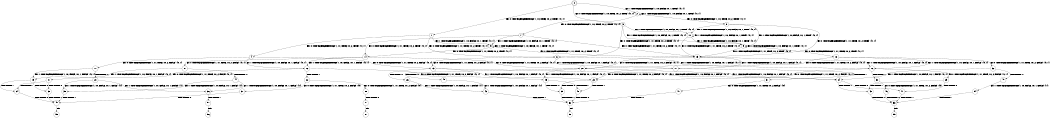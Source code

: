 digraph BCG {
size = "7, 10.5";
center = TRUE;
node [shape = circle];
0 [peripheries = 2];
0 -> 1 [label = "EX !0 !ATOMIC_EXCH_BRANCH (1, +0, TRUE, +0, 2, TRUE) !{0, 1}"];
0 -> 2 [label = "EX !1 !ATOMIC_EXCH_BRANCH (1, +0, FALSE, +0, 1, TRUE) !{0, 1}"];
0 -> 3 [label = "EX !0 !ATOMIC_EXCH_BRANCH (1, +0, TRUE, +0, 2, TRUE) !{0, 1}"];
1 -> 4 [label = "EX !0 !ATOMIC_EXCH_BRANCH (1, +1, TRUE, +0, 2, TRUE) !{0, 1}"];
1 -> 5 [label = "EX !1 !ATOMIC_EXCH_BRANCH (1, +0, FALSE, +0, 1, TRUE) !{0, 1}"];
1 -> 6 [label = "EX !0 !ATOMIC_EXCH_BRANCH (1, +1, TRUE, +0, 2, TRUE) !{0, 1}"];
2 -> 2 [label = "EX !1 !ATOMIC_EXCH_BRANCH (1, +0, FALSE, +0, 1, TRUE) !{0, 1}"];
2 -> 7 [label = "EX !0 !ATOMIC_EXCH_BRANCH (1, +0, TRUE, +0, 2, TRUE) !{0, 1}"];
2 -> 8 [label = "EX !0 !ATOMIC_EXCH_BRANCH (1, +0, TRUE, +0, 2, TRUE) !{0, 1}"];
3 -> 9 [label = "EX !1 !ATOMIC_EXCH_BRANCH (1, +0, FALSE, +0, 1, TRUE) !{0, 1}"];
3 -> 6 [label = "EX !0 !ATOMIC_EXCH_BRANCH (1, +1, TRUE, +0, 2, TRUE) !{0, 1}"];
3 -> 10 [label = "EX !1 !ATOMIC_EXCH_BRANCH (1, +0, FALSE, +0, 1, TRUE) !{0, 1}"];
4 -> 11 [label = "EX !0 !ATOMIC_EXCH_BRANCH (1, +1, TRUE, +0, 2, FALSE) !{0, 1}"];
4 -> 12 [label = "EX !1 !ATOMIC_EXCH_BRANCH (1, +0, FALSE, +0, 1, FALSE) !{0, 1}"];
4 -> 13 [label = "EX !0 !ATOMIC_EXCH_BRANCH (1, +1, TRUE, +0, 2, FALSE) !{0, 1}"];
5 -> 14 [label = "EX !0 !ATOMIC_EXCH_BRANCH (1, +1, TRUE, +0, 2, TRUE) !{0, 1}"];
5 -> 5 [label = "EX !1 !ATOMIC_EXCH_BRANCH (1, +0, FALSE, +0, 1, TRUE) !{0, 1}"];
5 -> 15 [label = "EX !0 !ATOMIC_EXCH_BRANCH (1, +1, TRUE, +0, 2, TRUE) !{0, 1}"];
6 -> 16 [label = "EX !1 !ATOMIC_EXCH_BRANCH (1, +0, FALSE, +0, 1, FALSE) !{0, 1}"];
6 -> 13 [label = "EX !0 !ATOMIC_EXCH_BRANCH (1, +1, TRUE, +0, 2, FALSE) !{0, 1}"];
6 -> 17 [label = "EX !1 !ATOMIC_EXCH_BRANCH (1, +0, FALSE, +0, 1, FALSE) !{0, 1}"];
7 -> 14 [label = "EX !0 !ATOMIC_EXCH_BRANCH (1, +1, TRUE, +0, 2, TRUE) !{0, 1}"];
7 -> 5 [label = "EX !1 !ATOMIC_EXCH_BRANCH (1, +0, FALSE, +0, 1, TRUE) !{0, 1}"];
7 -> 15 [label = "EX !0 !ATOMIC_EXCH_BRANCH (1, +1, TRUE, +0, 2, TRUE) !{0, 1}"];
8 -> 9 [label = "EX !1 !ATOMIC_EXCH_BRANCH (1, +0, FALSE, +0, 1, TRUE) !{0, 1}"];
8 -> 15 [label = "EX !0 !ATOMIC_EXCH_BRANCH (1, +1, TRUE, +0, 2, TRUE) !{0, 1}"];
8 -> 10 [label = "EX !1 !ATOMIC_EXCH_BRANCH (1, +0, FALSE, +0, 1, TRUE) !{0, 1}"];
9 -> 18 [label = "EX !0 !ATOMIC_EXCH_BRANCH (1, +1, TRUE, +0, 2, TRUE) !{0, 1}"];
9 -> 9 [label = "EX !1 !ATOMIC_EXCH_BRANCH (1, +0, FALSE, +0, 1, TRUE) !{0, 1}"];
9 -> 15 [label = "EX !0 !ATOMIC_EXCH_BRANCH (1, +1, TRUE, +0, 2, TRUE) !{0, 1}"];
10 -> 9 [label = "EX !1 !ATOMIC_EXCH_BRANCH (1, +0, FALSE, +0, 1, TRUE) !{0, 1}"];
10 -> 15 [label = "EX !0 !ATOMIC_EXCH_BRANCH (1, +1, TRUE, +0, 2, TRUE) !{0, 1}"];
10 -> 10 [label = "EX !1 !ATOMIC_EXCH_BRANCH (1, +0, FALSE, +0, 1, TRUE) !{0, 1}"];
11 -> 19 [label = "EX !1 !ATOMIC_EXCH_BRANCH (1, +0, FALSE, +0, 1, FALSE) !{0, 1}"];
11 -> 20 [label = "TERMINATE !0"];
12 -> 21 [label = "EX !0 !ATOMIC_EXCH_BRANCH (1, +1, TRUE, +0, 2, FALSE) !{0, 1}"];
12 -> 22 [label = "TERMINATE !1"];
12 -> 23 [label = "EX !0 !ATOMIC_EXCH_BRANCH (1, +1, TRUE, +0, 2, FALSE) !{0, 1}"];
13 -> 24 [label = "EX !1 !ATOMIC_EXCH_BRANCH (1, +0, FALSE, +0, 1, FALSE) !{0, 1}"];
13 -> 25 [label = "EX !1 !ATOMIC_EXCH_BRANCH (1, +0, FALSE, +0, 1, FALSE) !{0, 1}"];
13 -> 26 [label = "TERMINATE !0"];
14 -> 27 [label = "EX !0 !ATOMIC_EXCH_BRANCH (1, +1, TRUE, +0, 2, FALSE) !{0, 1}"];
14 -> 12 [label = "EX !1 !ATOMIC_EXCH_BRANCH (1, +0, FALSE, +0, 1, FALSE) !{0, 1}"];
14 -> 28 [label = "EX !0 !ATOMIC_EXCH_BRANCH (1, +1, TRUE, +0, 2, FALSE) !{0, 1}"];
15 -> 16 [label = "EX !1 !ATOMIC_EXCH_BRANCH (1, +0, FALSE, +0, 1, FALSE) !{0, 1}"];
15 -> 28 [label = "EX !0 !ATOMIC_EXCH_BRANCH (1, +1, TRUE, +0, 2, FALSE) !{0, 1}"];
15 -> 17 [label = "EX !1 !ATOMIC_EXCH_BRANCH (1, +0, FALSE, +0, 1, FALSE) !{0, 1}"];
16 -> 29 [label = "EX !0 !ATOMIC_EXCH_BRANCH (1, +1, TRUE, +0, 2, FALSE) !{0, 1}"];
16 -> 30 [label = "TERMINATE !1"];
16 -> 23 [label = "EX !0 !ATOMIC_EXCH_BRANCH (1, +1, TRUE, +0, 2, FALSE) !{0, 1}"];
17 -> 23 [label = "EX !0 !ATOMIC_EXCH_BRANCH (1, +1, TRUE, +0, 2, FALSE) !{0, 1}"];
17 -> 31 [label = "TERMINATE !1"];
18 -> 32 [label = "EX !0 !ATOMIC_EXCH_BRANCH (1, +1, TRUE, +0, 2, FALSE) !{0, 1}"];
18 -> 16 [label = "EX !1 !ATOMIC_EXCH_BRANCH (1, +0, FALSE, +0, 1, FALSE) !{0, 1}"];
18 -> 28 [label = "EX !0 !ATOMIC_EXCH_BRANCH (1, +1, TRUE, +0, 2, FALSE) !{0, 1}"];
19 -> 33 [label = "TERMINATE !0"];
19 -> 34 [label = "TERMINATE !1"];
20 -> 35 [label = "EX !1 !ATOMIC_EXCH_BRANCH (1, +0, FALSE, +0, 1, FALSE) !{1}"];
20 -> 36 [label = "EX !1 !ATOMIC_EXCH_BRANCH (1, +0, FALSE, +0, 1, FALSE) !{1}"];
21 -> 33 [label = "TERMINATE !0"];
21 -> 34 [label = "TERMINATE !1"];
22 -> 37 [label = "EX !0 !ATOMIC_EXCH_BRANCH (1, +1, TRUE, +0, 2, FALSE) !{0}"];
22 -> 38 [label = "EX !0 !ATOMIC_EXCH_BRANCH (1, +1, TRUE, +0, 2, FALSE) !{0}"];
23 -> 39 [label = "TERMINATE !0"];
23 -> 40 [label = "TERMINATE !1"];
24 -> 41 [label = "TERMINATE !0"];
24 -> 42 [label = "TERMINATE !1"];
25 -> 39 [label = "TERMINATE !0"];
25 -> 40 [label = "TERMINATE !1"];
26 -> 43 [label = "EX !1 !ATOMIC_EXCH_BRANCH (1, +0, FALSE, +0, 1, FALSE) !{1}"];
27 -> 19 [label = "EX !1 !ATOMIC_EXCH_BRANCH (1, +0, FALSE, +0, 1, FALSE) !{0, 1}"];
27 -> 44 [label = "TERMINATE !0"];
28 -> 24 [label = "EX !1 !ATOMIC_EXCH_BRANCH (1, +0, FALSE, +0, 1, FALSE) !{0, 1}"];
28 -> 25 [label = "EX !1 !ATOMIC_EXCH_BRANCH (1, +0, FALSE, +0, 1, FALSE) !{0, 1}"];
28 -> 45 [label = "TERMINATE !0"];
29 -> 41 [label = "TERMINATE !0"];
29 -> 42 [label = "TERMINATE !1"];
30 -> 46 [label = "EX !0 !ATOMIC_EXCH_BRANCH (1, +1, TRUE, +0, 2, FALSE) !{0}"];
31 -> 47 [label = "EX !0 !ATOMIC_EXCH_BRANCH (1, +1, TRUE, +0, 2, FALSE) !{0}"];
32 -> 24 [label = "EX !1 !ATOMIC_EXCH_BRANCH (1, +0, FALSE, +0, 1, FALSE) !{0, 1}"];
32 -> 48 [label = "TERMINATE !0"];
33 -> 49 [label = "TERMINATE !1"];
34 -> 49 [label = "TERMINATE !0"];
35 -> 49 [label = "TERMINATE !1"];
36 -> 50 [label = "TERMINATE !1"];
37 -> 49 [label = "TERMINATE !0"];
38 -> 51 [label = "TERMINATE !0"];
39 -> 52 [label = "TERMINATE !1"];
40 -> 52 [label = "TERMINATE !0"];
41 -> 53 [label = "TERMINATE !1"];
42 -> 53 [label = "TERMINATE !0"];
43 -> 52 [label = "TERMINATE !1"];
44 -> 35 [label = "EX !1 !ATOMIC_EXCH_BRANCH (1, +0, FALSE, +0, 1, FALSE) !{1}"];
44 -> 36 [label = "EX !1 !ATOMIC_EXCH_BRANCH (1, +0, FALSE, +0, 1, FALSE) !{1}"];
45 -> 43 [label = "EX !1 !ATOMIC_EXCH_BRANCH (1, +0, FALSE, +0, 1, FALSE) !{1}"];
46 -> 53 [label = "TERMINATE !0"];
47 -> 52 [label = "TERMINATE !0"];
48 -> 54 [label = "EX !1 !ATOMIC_EXCH_BRANCH (1, +0, FALSE, +0, 1, FALSE) !{1}"];
49 -> 55 [label = "exit"];
50 -> 56 [label = "exit"];
51 -> 57 [label = "exit"];
52 -> 58 [label = "exit"];
53 -> 59 [label = "exit"];
54 -> 53 [label = "TERMINATE !1"];
}
